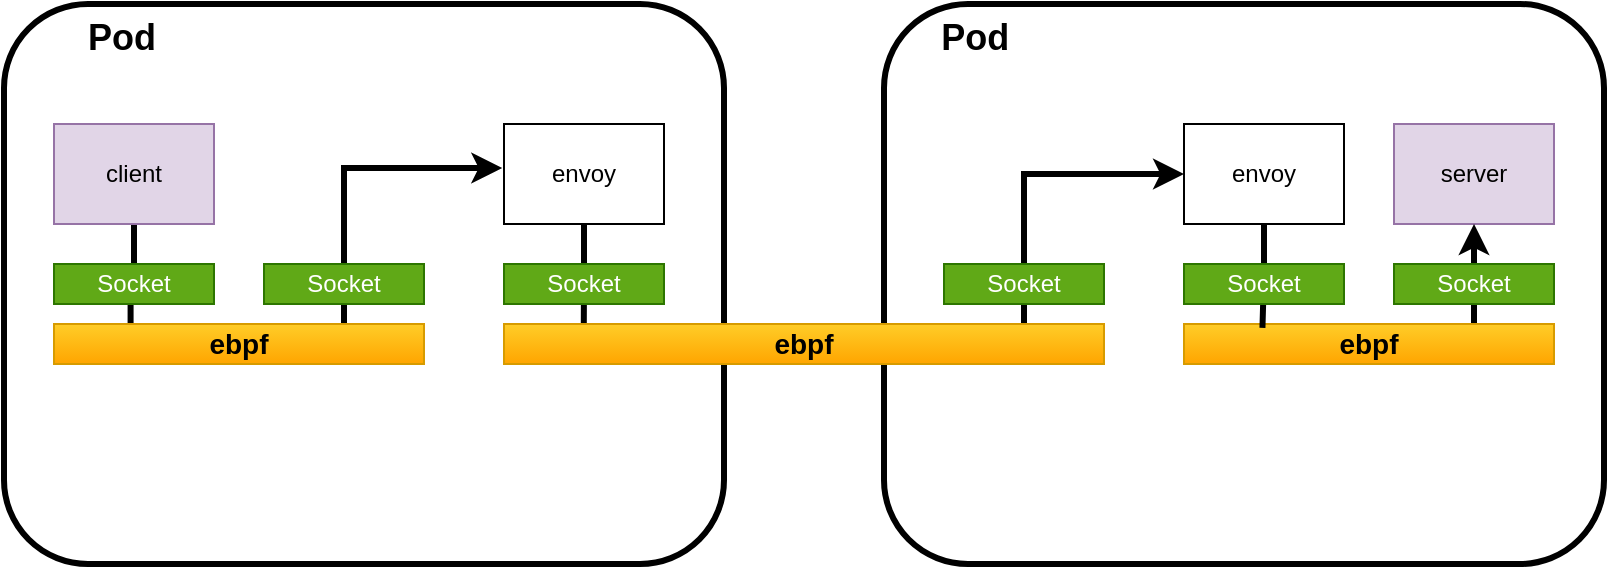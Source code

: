 <mxfile version="14.4.2" type="github">
  <diagram id="YnC2eTQ2aiaDHOMznIX0" name="Page-1">
    <mxGraphModel dx="652" dy="396" grid="1" gridSize="10" guides="1" tooltips="1" connect="1" arrows="1" fold="1" page="1" pageScale="1" pageWidth="850" pageHeight="1100" math="0" shadow="0">
      <root>
        <mxCell id="0" />
        <mxCell id="1" parent="0" />
        <mxCell id="ewQnGBE6HqdGQTObXIG2-1" value="&lt;font style=&quot;font-size: 18px&quot;&gt;&lt;b&gt;&amp;nbsp; &amp;nbsp; &amp;nbsp; &amp;nbsp; &lt;font style=&quot;font-size: 18px&quot;&gt;Pod&lt;/font&gt;&lt;/b&gt;&lt;/font&gt;" style="rounded=1;whiteSpace=wrap;html=1;align=left;verticalAlign=top;fontSize=13;strokeWidth=3;" vertex="1" parent="1">
          <mxGeometry x="180" y="50" width="360" height="280" as="geometry" />
        </mxCell>
        <mxCell id="ewQnGBE6HqdGQTObXIG2-2" value="" style="edgeStyle=orthogonalEdgeStyle;rounded=0;orthogonalLoop=1;jettySize=auto;html=1;entryX=0.207;entryY=0.118;entryDx=0;entryDy=0;entryPerimeter=0;strokeWidth=3;endArrow=none;endFill=0;" edge="1" parent="1" source="ewQnGBE6HqdGQTObXIG2-3" target="ewQnGBE6HqdGQTObXIG2-8">
          <mxGeometry relative="1" as="geometry" />
        </mxCell>
        <mxCell id="ewQnGBE6HqdGQTObXIG2-3" value="client" style="rounded=0;whiteSpace=wrap;html=1;fillColor=#e1d5e7;strokeColor=#9673a6;" vertex="1" parent="1">
          <mxGeometry x="205" y="110" width="80" height="50" as="geometry" />
        </mxCell>
        <mxCell id="ewQnGBE6HqdGQTObXIG2-4" value="Socket" style="rounded=0;whiteSpace=wrap;html=1;fillColor=#60a917;strokeColor=#2D7600;fontColor=#ffffff;" vertex="1" parent="1">
          <mxGeometry x="205" y="180" width="80" height="20" as="geometry" />
        </mxCell>
        <mxCell id="ewQnGBE6HqdGQTObXIG2-7" style="edgeStyle=orthogonalEdgeStyle;rounded=0;orthogonalLoop=1;jettySize=auto;html=1;strokeColor=#000000;entryX=-0.011;entryY=0.44;entryDx=0;entryDy=0;entryPerimeter=0;strokeWidth=3;" edge="1" parent="1" source="ewQnGBE6HqdGQTObXIG2-8" target="ewQnGBE6HqdGQTObXIG2-14">
          <mxGeometry relative="1" as="geometry">
            <Array as="points">
              <mxPoint x="350" y="132" />
            </Array>
          </mxGeometry>
        </mxCell>
        <mxCell id="ewQnGBE6HqdGQTObXIG2-8" value="&lt;font style=&quot;font-size: 14px&quot;&gt;&lt;b&gt;ebpf&lt;/b&gt;&lt;/font&gt;" style="rounded=0;whiteSpace=wrap;html=1;fillColor=#ffcd28;strokeColor=#d79b00;gradientColor=#ffa500;" vertex="1" parent="1">
          <mxGeometry x="205" y="210" width="185" height="20" as="geometry" />
        </mxCell>
        <mxCell id="ewQnGBE6HqdGQTObXIG2-10" value="Socket" style="rounded=0;whiteSpace=wrap;html=1;fillColor=#60a917;strokeColor=#2D7600;fontColor=#ffffff;" vertex="1" parent="1">
          <mxGeometry x="310" y="180" width="80" height="20" as="geometry" />
        </mxCell>
        <mxCell id="ewQnGBE6HqdGQTObXIG2-42" style="edgeStyle=orthogonalEdgeStyle;rounded=0;orthogonalLoop=1;jettySize=auto;html=1;entryX=0.133;entryY=-0.002;entryDx=0;entryDy=0;entryPerimeter=0;strokeWidth=3;endArrow=none;endFill=0;" edge="1" parent="1" source="ewQnGBE6HqdGQTObXIG2-14" target="ewQnGBE6HqdGQTObXIG2-41">
          <mxGeometry relative="1" as="geometry" />
        </mxCell>
        <mxCell id="ewQnGBE6HqdGQTObXIG2-14" value="envoy" style="rounded=0;whiteSpace=wrap;html=1;" vertex="1" parent="1">
          <mxGeometry x="430" y="110" width="80" height="50" as="geometry" />
        </mxCell>
        <mxCell id="ewQnGBE6HqdGQTObXIG2-15" value="Socket" style="rounded=0;whiteSpace=wrap;html=1;fillColor=#60a917;strokeColor=#2D7600;fontColor=#ffffff;" vertex="1" parent="1">
          <mxGeometry x="430" y="180" width="80" height="20" as="geometry" />
        </mxCell>
        <mxCell id="ewQnGBE6HqdGQTObXIG2-20" value="&lt;span&gt;&amp;nbsp; &amp;nbsp; &amp;nbsp; &amp;nbsp;&amp;nbsp;&lt;/span&gt;&lt;b&gt;&lt;font style=&quot;font-size: 18px&quot;&gt;Pod&lt;/font&gt;&lt;/b&gt;" style="rounded=1;whiteSpace=wrap;html=1;align=left;verticalAlign=top;strokeWidth=3;" vertex="1" parent="1">
          <mxGeometry x="620" y="50" width="360" height="280" as="geometry" />
        </mxCell>
        <mxCell id="ewQnGBE6HqdGQTObXIG2-21" value="server" style="rounded=0;whiteSpace=wrap;html=1;fillColor=#e1d5e7;strokeColor=#9673a6;" vertex="1" parent="1">
          <mxGeometry x="875" y="110" width="80" height="50" as="geometry" />
        </mxCell>
        <mxCell id="ewQnGBE6HqdGQTObXIG2-40" style="edgeStyle=orthogonalEdgeStyle;rounded=0;orthogonalLoop=1;jettySize=auto;html=1;entryX=0.5;entryY=1;entryDx=0;entryDy=0;strokeWidth=3;" edge="1" parent="1" source="ewQnGBE6HqdGQTObXIG2-23" target="ewQnGBE6HqdGQTObXIG2-21">
          <mxGeometry relative="1" as="geometry">
            <Array as="points">
              <mxPoint x="915" y="200" />
              <mxPoint x="915" y="200" />
            </Array>
          </mxGeometry>
        </mxCell>
        <mxCell id="ewQnGBE6HqdGQTObXIG2-23" value="&lt;font style=&quot;font-size: 14px&quot;&gt;&lt;b&gt;ebpf&lt;/b&gt;&lt;/font&gt;" style="rounded=0;whiteSpace=wrap;html=1;fillColor=#ffcd28;strokeColor=#d79b00;gradientColor=#ffa500;" vertex="1" parent="1">
          <mxGeometry x="770" y="210" width="185" height="20" as="geometry" />
        </mxCell>
        <mxCell id="ewQnGBE6HqdGQTObXIG2-24" value="Socket" style="rounded=0;whiteSpace=wrap;html=1;fillColor=#60a917;strokeColor=#2D7600;fontColor=#ffffff;" vertex="1" parent="1">
          <mxGeometry x="875" y="180" width="80" height="20" as="geometry" />
        </mxCell>
        <mxCell id="ewQnGBE6HqdGQTObXIG2-27" style="edgeStyle=orthogonalEdgeStyle;rounded=0;orthogonalLoop=1;jettySize=auto;html=1;entryX=0.212;entryY=0.099;entryDx=0;entryDy=0;entryPerimeter=0;strokeColor=#000000;strokeWidth=3;endArrow=none;endFill=0;" edge="1" parent="1" source="ewQnGBE6HqdGQTObXIG2-28" target="ewQnGBE6HqdGQTObXIG2-23">
          <mxGeometry relative="1" as="geometry" />
        </mxCell>
        <mxCell id="ewQnGBE6HqdGQTObXIG2-28" value="envoy" style="rounded=0;whiteSpace=wrap;html=1;" vertex="1" parent="1">
          <mxGeometry x="770" y="110" width="80" height="50" as="geometry" />
        </mxCell>
        <mxCell id="ewQnGBE6HqdGQTObXIG2-36" value="Socket" style="rounded=0;whiteSpace=wrap;html=1;fillColor=#60a917;strokeColor=#2D7600;fontColor=#ffffff;" vertex="1" parent="1">
          <mxGeometry x="770" y="180" width="80" height="20" as="geometry" />
        </mxCell>
        <mxCell id="ewQnGBE6HqdGQTObXIG2-43" style="edgeStyle=orthogonalEdgeStyle;rounded=0;orthogonalLoop=1;jettySize=auto;html=1;entryX=0;entryY=0.5;entryDx=0;entryDy=0;endArrow=classic;endFill=1;strokeWidth=3;" edge="1" parent="1" source="ewQnGBE6HqdGQTObXIG2-41" target="ewQnGBE6HqdGQTObXIG2-28">
          <mxGeometry relative="1" as="geometry">
            <Array as="points">
              <mxPoint x="690" y="135" />
            </Array>
          </mxGeometry>
        </mxCell>
        <mxCell id="ewQnGBE6HqdGQTObXIG2-41" value="&lt;font style=&quot;font-size: 14px&quot;&gt;&lt;b&gt;ebpf&lt;/b&gt;&lt;/font&gt;" style="rounded=0;whiteSpace=wrap;html=1;fillColor=#ffcd28;strokeColor=#d79b00;gradientColor=#ffa500;" vertex="1" parent="1">
          <mxGeometry x="430" y="210" width="300" height="20" as="geometry" />
        </mxCell>
        <mxCell id="ewQnGBE6HqdGQTObXIG2-31" value="Socket" style="rounded=0;whiteSpace=wrap;html=1;fillColor=#60a917;strokeColor=#2D7600;fontColor=#ffffff;" vertex="1" parent="1">
          <mxGeometry x="650" y="180" width="80" height="20" as="geometry" />
        </mxCell>
      </root>
    </mxGraphModel>
  </diagram>
</mxfile>

